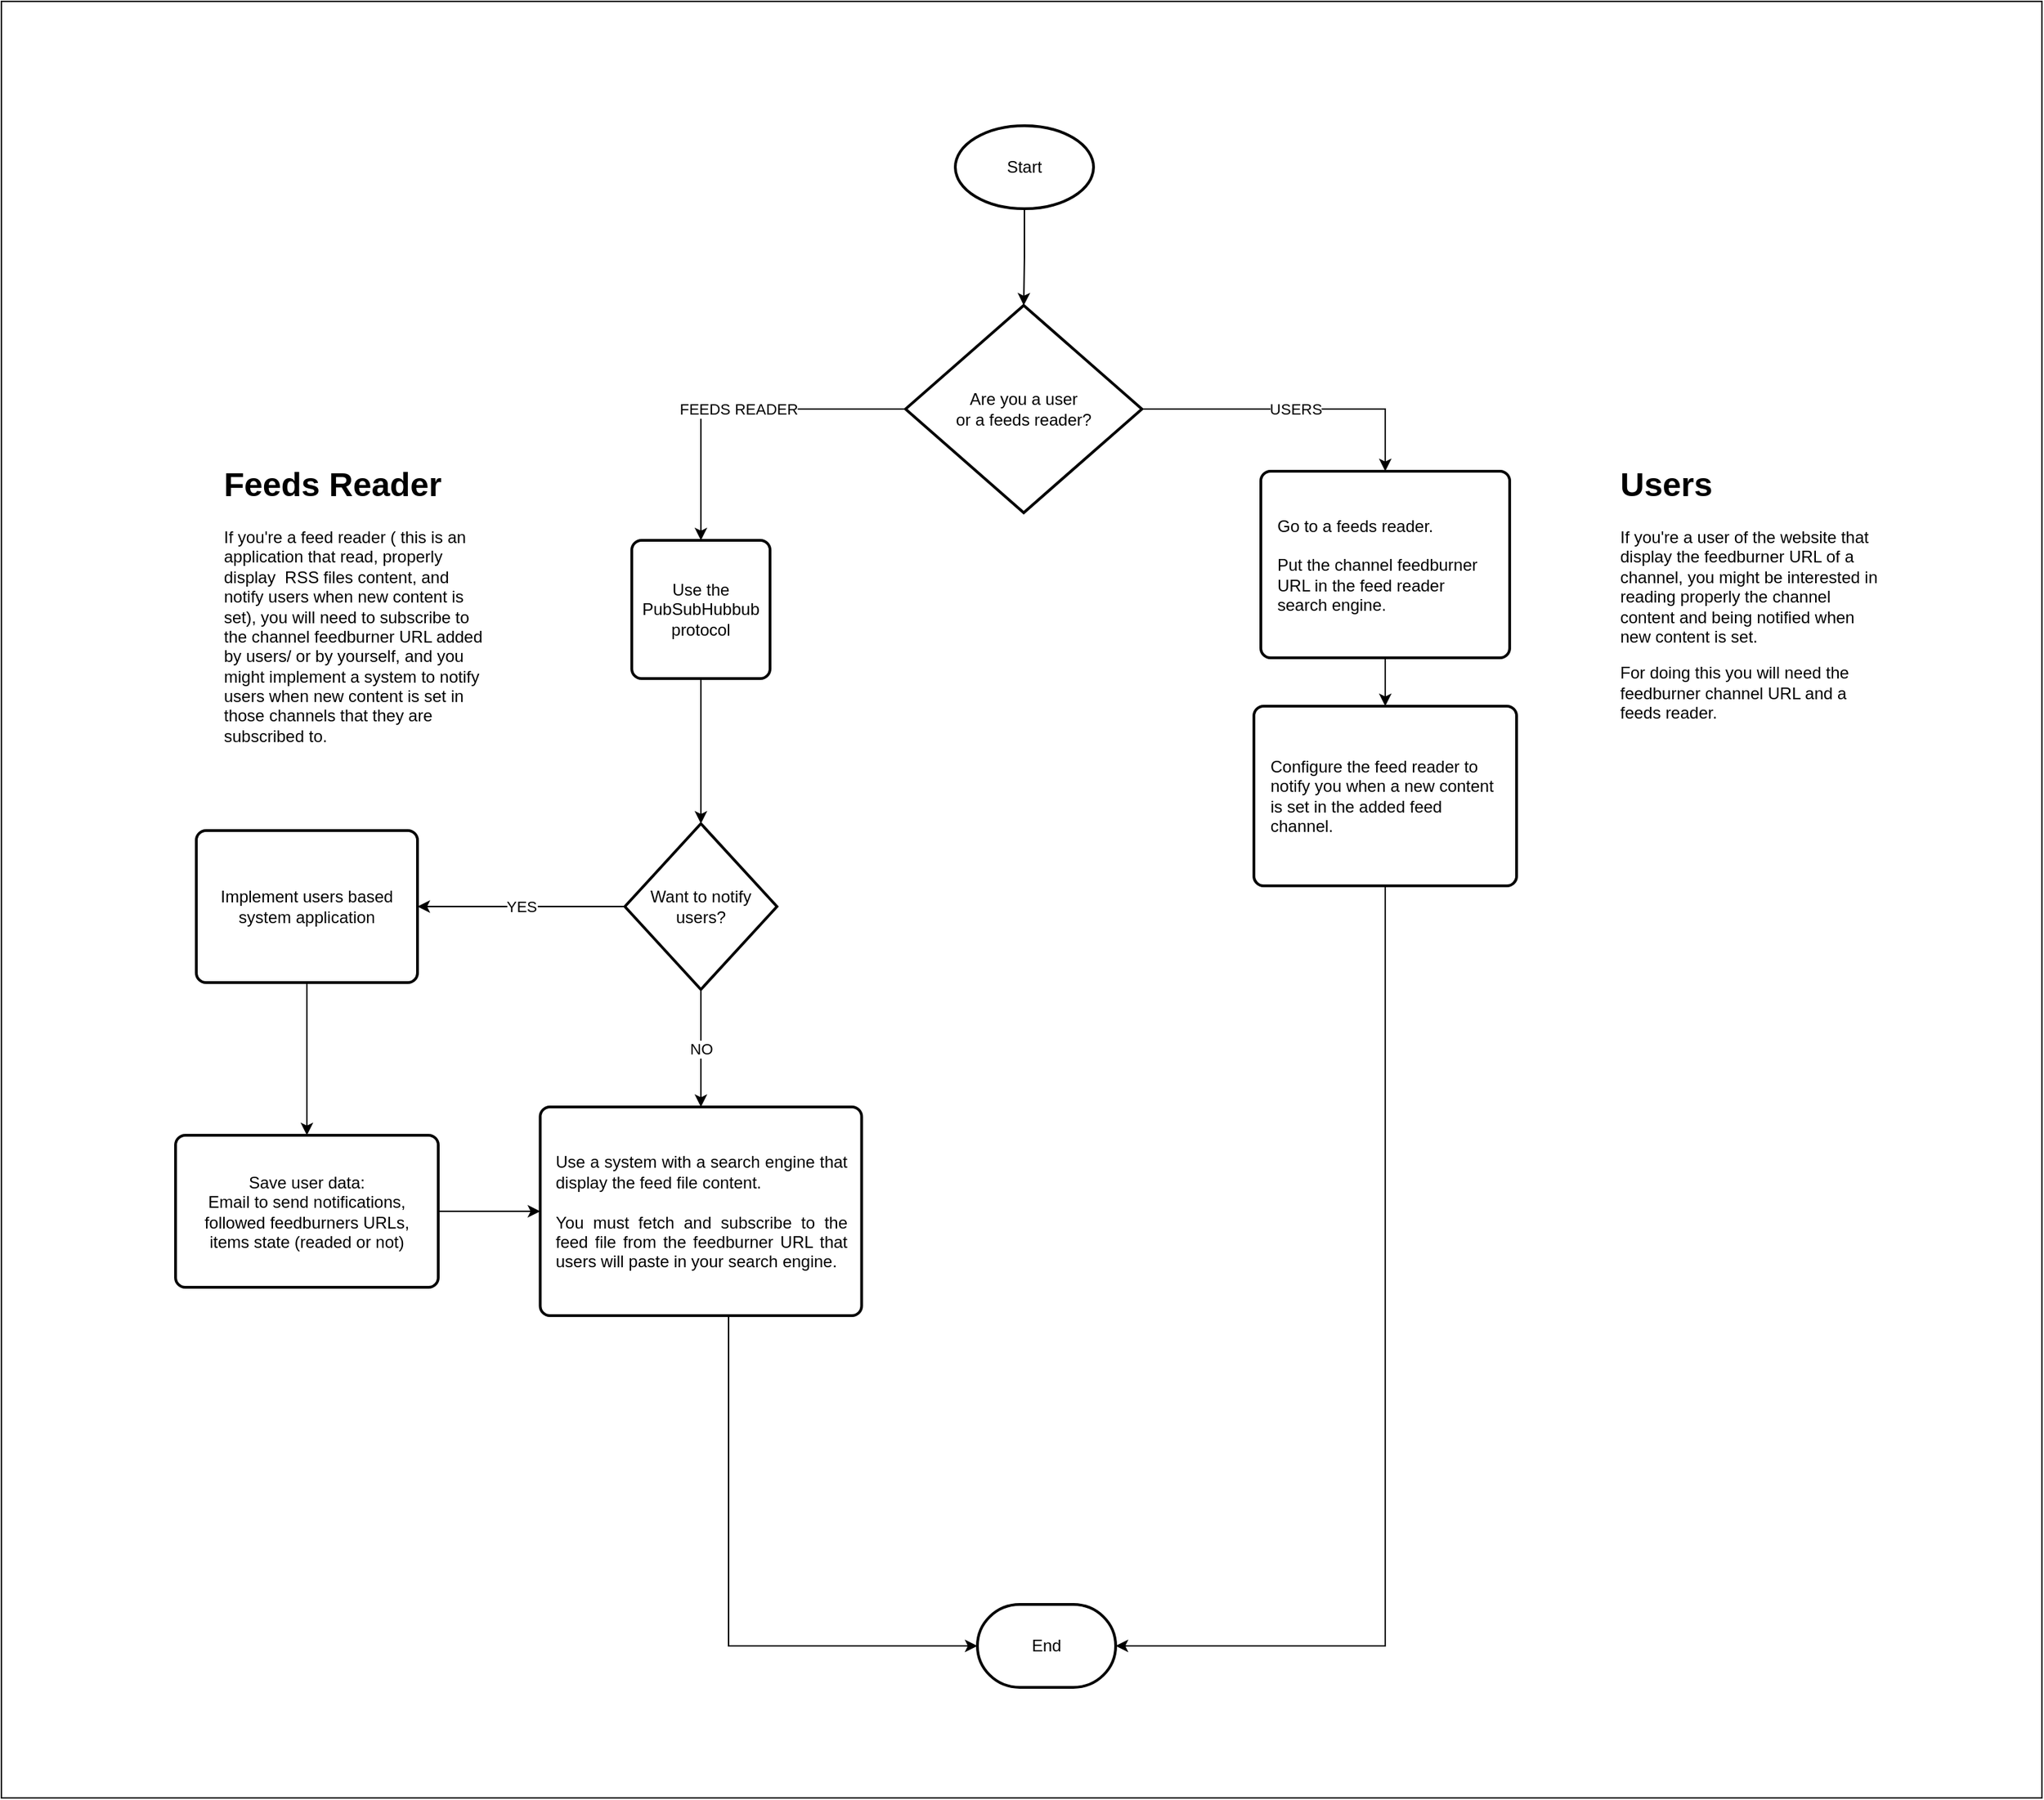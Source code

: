 <mxfile version="16.1.2" type="device"><diagram id="1AOrM6QxiGQcNXGrOyNs" name="Page-1"><mxGraphModel dx="2218" dy="952" grid="1" gridSize="10" guides="1" tooltips="1" connect="1" arrows="1" fold="1" page="1" pageScale="1" pageWidth="827" pageHeight="1169" math="0" shadow="0"><root><mxCell id="0"/><mxCell id="1" parent="0"/><mxCell id="CpkTTcoB78w7esAbt5W7-29" value="" style="shape=table;startSize=0;container=1;collapsible=0;childLayout=tableLayout;fillColor=none;" parent="1" vertex="1"><mxGeometry x="-326" y="270" width="1476" height="1300" as="geometry"/></mxCell><mxCell id="CpkTTcoB78w7esAbt5W7-30" value="" style="shape=tableRow;horizontal=0;startSize=0;swimlaneHead=0;swimlaneBody=0;top=0;left=0;bottom=0;right=0;collapsible=0;dropTarget=0;fillColor=none;points=[[0,0.5],[1,0.5]];portConstraint=eastwest;" parent="CpkTTcoB78w7esAbt5W7-29" vertex="1"><mxGeometry width="1476" height="1300" as="geometry"/></mxCell><mxCell id="CpkTTcoB78w7esAbt5W7-31" value="" style="shape=partialRectangle;html=1;whiteSpace=wrap;connectable=0;overflow=hidden;fillColor=none;top=0;left=0;bottom=0;right=0;pointerEvents=1;" parent="CpkTTcoB78w7esAbt5W7-30" vertex="1"><mxGeometry width="1476" height="1300" as="geometry"><mxRectangle width="1476" height="1300" as="alternateBounds"/></mxGeometry></mxCell><mxCell id="flyA8VquFa09c_J1tbaV-1" style="edgeStyle=orthogonalEdgeStyle;rounded=0;orthogonalLoop=1;jettySize=auto;html=1;entryX=0.5;entryY=0;entryDx=0;entryDy=0;entryPerimeter=0;" edge="1" parent="1" source="CpkTTcoB78w7esAbt5W7-1" target="CpkTTcoB78w7esAbt5W7-6"><mxGeometry relative="1" as="geometry"/></mxCell><mxCell id="CpkTTcoB78w7esAbt5W7-1" value="Start" style="strokeWidth=2;html=1;shape=mxgraph.flowchart.start_1;whiteSpace=wrap;" parent="1" vertex="1"><mxGeometry x="364" y="360" width="100" height="60" as="geometry"/></mxCell><mxCell id="CpkTTcoB78w7esAbt5W7-2" value="End" style="strokeWidth=2;html=1;shape=mxgraph.flowchart.terminator;whiteSpace=wrap;" parent="1" vertex="1"><mxGeometry x="380" y="1430" width="100" height="60" as="geometry"/></mxCell><mxCell id="CpkTTcoB78w7esAbt5W7-12" value="USERS" style="edgeStyle=orthogonalEdgeStyle;rounded=0;orthogonalLoop=1;jettySize=auto;html=1;entryX=0.5;entryY=0;entryDx=0;entryDy=0;" parent="1" source="CpkTTcoB78w7esAbt5W7-6" target="CpkTTcoB78w7esAbt5W7-10" edge="1"><mxGeometry relative="1" as="geometry"/></mxCell><mxCell id="CpkTTcoB78w7esAbt5W7-24" value="FEEDS READER" style="edgeStyle=orthogonalEdgeStyle;rounded=0;orthogonalLoop=1;jettySize=auto;html=1;entryX=0.5;entryY=0;entryDx=0;entryDy=0;" parent="1" source="CpkTTcoB78w7esAbt5W7-6" target="CpkTTcoB78w7esAbt5W7-15" edge="1"><mxGeometry relative="1" as="geometry"/></mxCell><mxCell id="CpkTTcoB78w7esAbt5W7-6" value="Are you a user&lt;br&gt;or a feeds reader?" style="strokeWidth=2;html=1;shape=mxgraph.flowchart.decision;whiteSpace=wrap;" parent="1" vertex="1"><mxGeometry x="328" y="490" width="171" height="150" as="geometry"/></mxCell><mxCell id="CpkTTcoB78w7esAbt5W7-8" value="&lt;h1&gt;Users&lt;/h1&gt;&lt;p&gt;If you're a user of the website that display the feedburner URL of a channel, you might be interested in reading properly the channel content and being notified when new content is set.&lt;/p&gt;&lt;p&gt;For doing this you will need the feedburner channel URL and a feeds reader.&lt;/p&gt;" style="text;html=1;strokeColor=none;fillColor=none;spacing=5;spacingTop=-20;whiteSpace=wrap;overflow=hidden;rounded=0;" parent="1" vertex="1"><mxGeometry x="840" y="600" width="200" height="205" as="geometry"/></mxCell><mxCell id="CpkTTcoB78w7esAbt5W7-9" value="&lt;h1&gt;Feeds Reader&lt;/h1&gt;&lt;p&gt;If you're a feed reader ( this is an application that read, properly display&amp;nbsp; RSS files content, and notify users when new content is set), you will need to subscribe to the channel feedburner URL added by users/ or by yourself, and you might implement a system to notify users when new content is set in those channels that they are subscribed to.&lt;/p&gt;" style="text;html=1;strokeColor=none;fillColor=none;spacing=5;spacingTop=-20;whiteSpace=wrap;overflow=hidden;rounded=0;" parent="1" vertex="1"><mxGeometry x="-170" y="600" width="200" height="240" as="geometry"/></mxCell><mxCell id="CpkTTcoB78w7esAbt5W7-13" style="edgeStyle=orthogonalEdgeStyle;rounded=0;orthogonalLoop=1;jettySize=auto;html=1;entryX=0.5;entryY=0;entryDx=0;entryDy=0;" parent="1" source="CpkTTcoB78w7esAbt5W7-10" target="CpkTTcoB78w7esAbt5W7-11" edge="1"><mxGeometry relative="1" as="geometry"/></mxCell><mxCell id="CpkTTcoB78w7esAbt5W7-10" value="Go to a feeds reader.&lt;br&gt;&lt;br&gt;Put the channel feedburner URL in the feed reader search engine." style="rounded=1;whiteSpace=wrap;html=1;absoluteArcSize=1;arcSize=14;strokeWidth=2;align=left;spacingTop=0;spacing=12;" parent="1" vertex="1"><mxGeometry x="585" y="610" width="180" height="135" as="geometry"/></mxCell><mxCell id="CpkTTcoB78w7esAbt5W7-14" style="edgeStyle=orthogonalEdgeStyle;rounded=0;orthogonalLoop=1;jettySize=auto;html=1;entryX=1;entryY=0.5;entryDx=0;entryDy=0;entryPerimeter=0;" parent="1" source="CpkTTcoB78w7esAbt5W7-11" target="CpkTTcoB78w7esAbt5W7-2" edge="1"><mxGeometry relative="1" as="geometry"><Array as="points"><mxPoint x="675" y="1460"/></Array></mxGeometry></mxCell><mxCell id="CpkTTcoB78w7esAbt5W7-11" value="&lt;div&gt;&lt;span&gt;Configure the feed reader to notify you when a new content is set in the added feed channel.&lt;/span&gt;&lt;/div&gt;" style="rounded=1;whiteSpace=wrap;html=1;absoluteArcSize=1;arcSize=14;strokeWidth=2;align=left;spacing=12;" parent="1" vertex="1"><mxGeometry x="580" y="780" width="190" height="130" as="geometry"/></mxCell><mxCell id="CpkTTcoB78w7esAbt5W7-25" style="edgeStyle=orthogonalEdgeStyle;rounded=0;orthogonalLoop=1;jettySize=auto;html=1;exitX=0.5;exitY=1;exitDx=0;exitDy=0;entryX=0.5;entryY=0;entryDx=0;entryDy=0;entryPerimeter=0;" parent="1" source="CpkTTcoB78w7esAbt5W7-15" target="CpkTTcoB78w7esAbt5W7-18" edge="1"><mxGeometry relative="1" as="geometry"/></mxCell><mxCell id="CpkTTcoB78w7esAbt5W7-15" value="Use the PubSubHubbub protocol" style="rounded=1;whiteSpace=wrap;html=1;absoluteArcSize=1;arcSize=14;strokeWidth=2;" parent="1" vertex="1"><mxGeometry x="130" y="660" width="100" height="100" as="geometry"/></mxCell><mxCell id="CpkTTcoB78w7esAbt5W7-27" style="edgeStyle=orthogonalEdgeStyle;rounded=0;orthogonalLoop=1;jettySize=auto;html=1;entryX=0.5;entryY=0;entryDx=0;entryDy=0;" parent="1" source="CpkTTcoB78w7esAbt5W7-17" target="CpkTTcoB78w7esAbt5W7-26" edge="1"><mxGeometry relative="1" as="geometry"/></mxCell><mxCell id="CpkTTcoB78w7esAbt5W7-17" value="Implement users based system application" style="rounded=1;whiteSpace=wrap;html=1;absoluteArcSize=1;arcSize=14;strokeWidth=2;" parent="1" vertex="1"><mxGeometry x="-185" y="870" width="160" height="110" as="geometry"/></mxCell><mxCell id="CpkTTcoB78w7esAbt5W7-19" value="YES" style="edgeStyle=orthogonalEdgeStyle;rounded=0;orthogonalLoop=1;jettySize=auto;html=1;entryX=1;entryY=0.5;entryDx=0;entryDy=0;" parent="1" source="CpkTTcoB78w7esAbt5W7-18" target="CpkTTcoB78w7esAbt5W7-17" edge="1"><mxGeometry relative="1" as="geometry"/></mxCell><mxCell id="CpkTTcoB78w7esAbt5W7-21" value="NO" style="edgeStyle=orthogonalEdgeStyle;rounded=0;orthogonalLoop=1;jettySize=auto;html=1;entryX=0.5;entryY=0;entryDx=0;entryDy=0;" parent="1" source="CpkTTcoB78w7esAbt5W7-18" target="CpkTTcoB78w7esAbt5W7-20" edge="1"><mxGeometry relative="1" as="geometry"/></mxCell><mxCell id="CpkTTcoB78w7esAbt5W7-18" value="Want to notify users?" style="strokeWidth=2;html=1;shape=mxgraph.flowchart.decision;whiteSpace=wrap;" parent="1" vertex="1"><mxGeometry x="125" y="865" width="110" height="120" as="geometry"/></mxCell><mxCell id="CpkTTcoB78w7esAbt5W7-22" style="edgeStyle=orthogonalEdgeStyle;rounded=0;orthogonalLoop=1;jettySize=auto;html=1;entryX=0;entryY=0.5;entryDx=0;entryDy=0;entryPerimeter=0;" parent="1" source="CpkTTcoB78w7esAbt5W7-20" target="CpkTTcoB78w7esAbt5W7-2" edge="1"><mxGeometry relative="1" as="geometry"><Array as="points"><mxPoint x="200" y="1460"/></Array></mxGeometry></mxCell><mxCell id="CpkTTcoB78w7esAbt5W7-20" value="&lt;div style=&quot;text-align: justify&quot;&gt;&lt;span&gt;Use a system with a search engine that display the feed file content.&lt;/span&gt;&lt;/div&gt;&lt;div style=&quot;text-align: justify&quot;&gt;&lt;br&gt;&lt;/div&gt;&lt;div style=&quot;text-align: justify&quot;&gt;&lt;span&gt;You must fetch and subscribe to the feed file from the feedburner URL that users will paste in your search engine.&lt;/span&gt;&lt;/div&gt;" style="rounded=1;whiteSpace=wrap;html=1;absoluteArcSize=1;arcSize=14;strokeWidth=2;spacing=12;" parent="1" vertex="1"><mxGeometry x="63.75" y="1070" width="232.5" height="151" as="geometry"/></mxCell><mxCell id="CpkTTcoB78w7esAbt5W7-28" style="edgeStyle=orthogonalEdgeStyle;rounded=0;orthogonalLoop=1;jettySize=auto;html=1;entryX=0;entryY=0.5;entryDx=0;entryDy=0;" parent="1" source="CpkTTcoB78w7esAbt5W7-26" target="CpkTTcoB78w7esAbt5W7-20" edge="1"><mxGeometry relative="1" as="geometry"/></mxCell><mxCell id="CpkTTcoB78w7esAbt5W7-26" value="Save user data:&lt;br&gt;Email to send notifications,&lt;br&gt;followed feedburners URLs,&lt;br&gt;items state (readed or not)" style="rounded=1;whiteSpace=wrap;html=1;absoluteArcSize=1;arcSize=14;strokeWidth=2;spacing=12;" parent="1" vertex="1"><mxGeometry x="-200" y="1090.5" width="190" height="110" as="geometry"/></mxCell></root></mxGraphModel></diagram></mxfile>